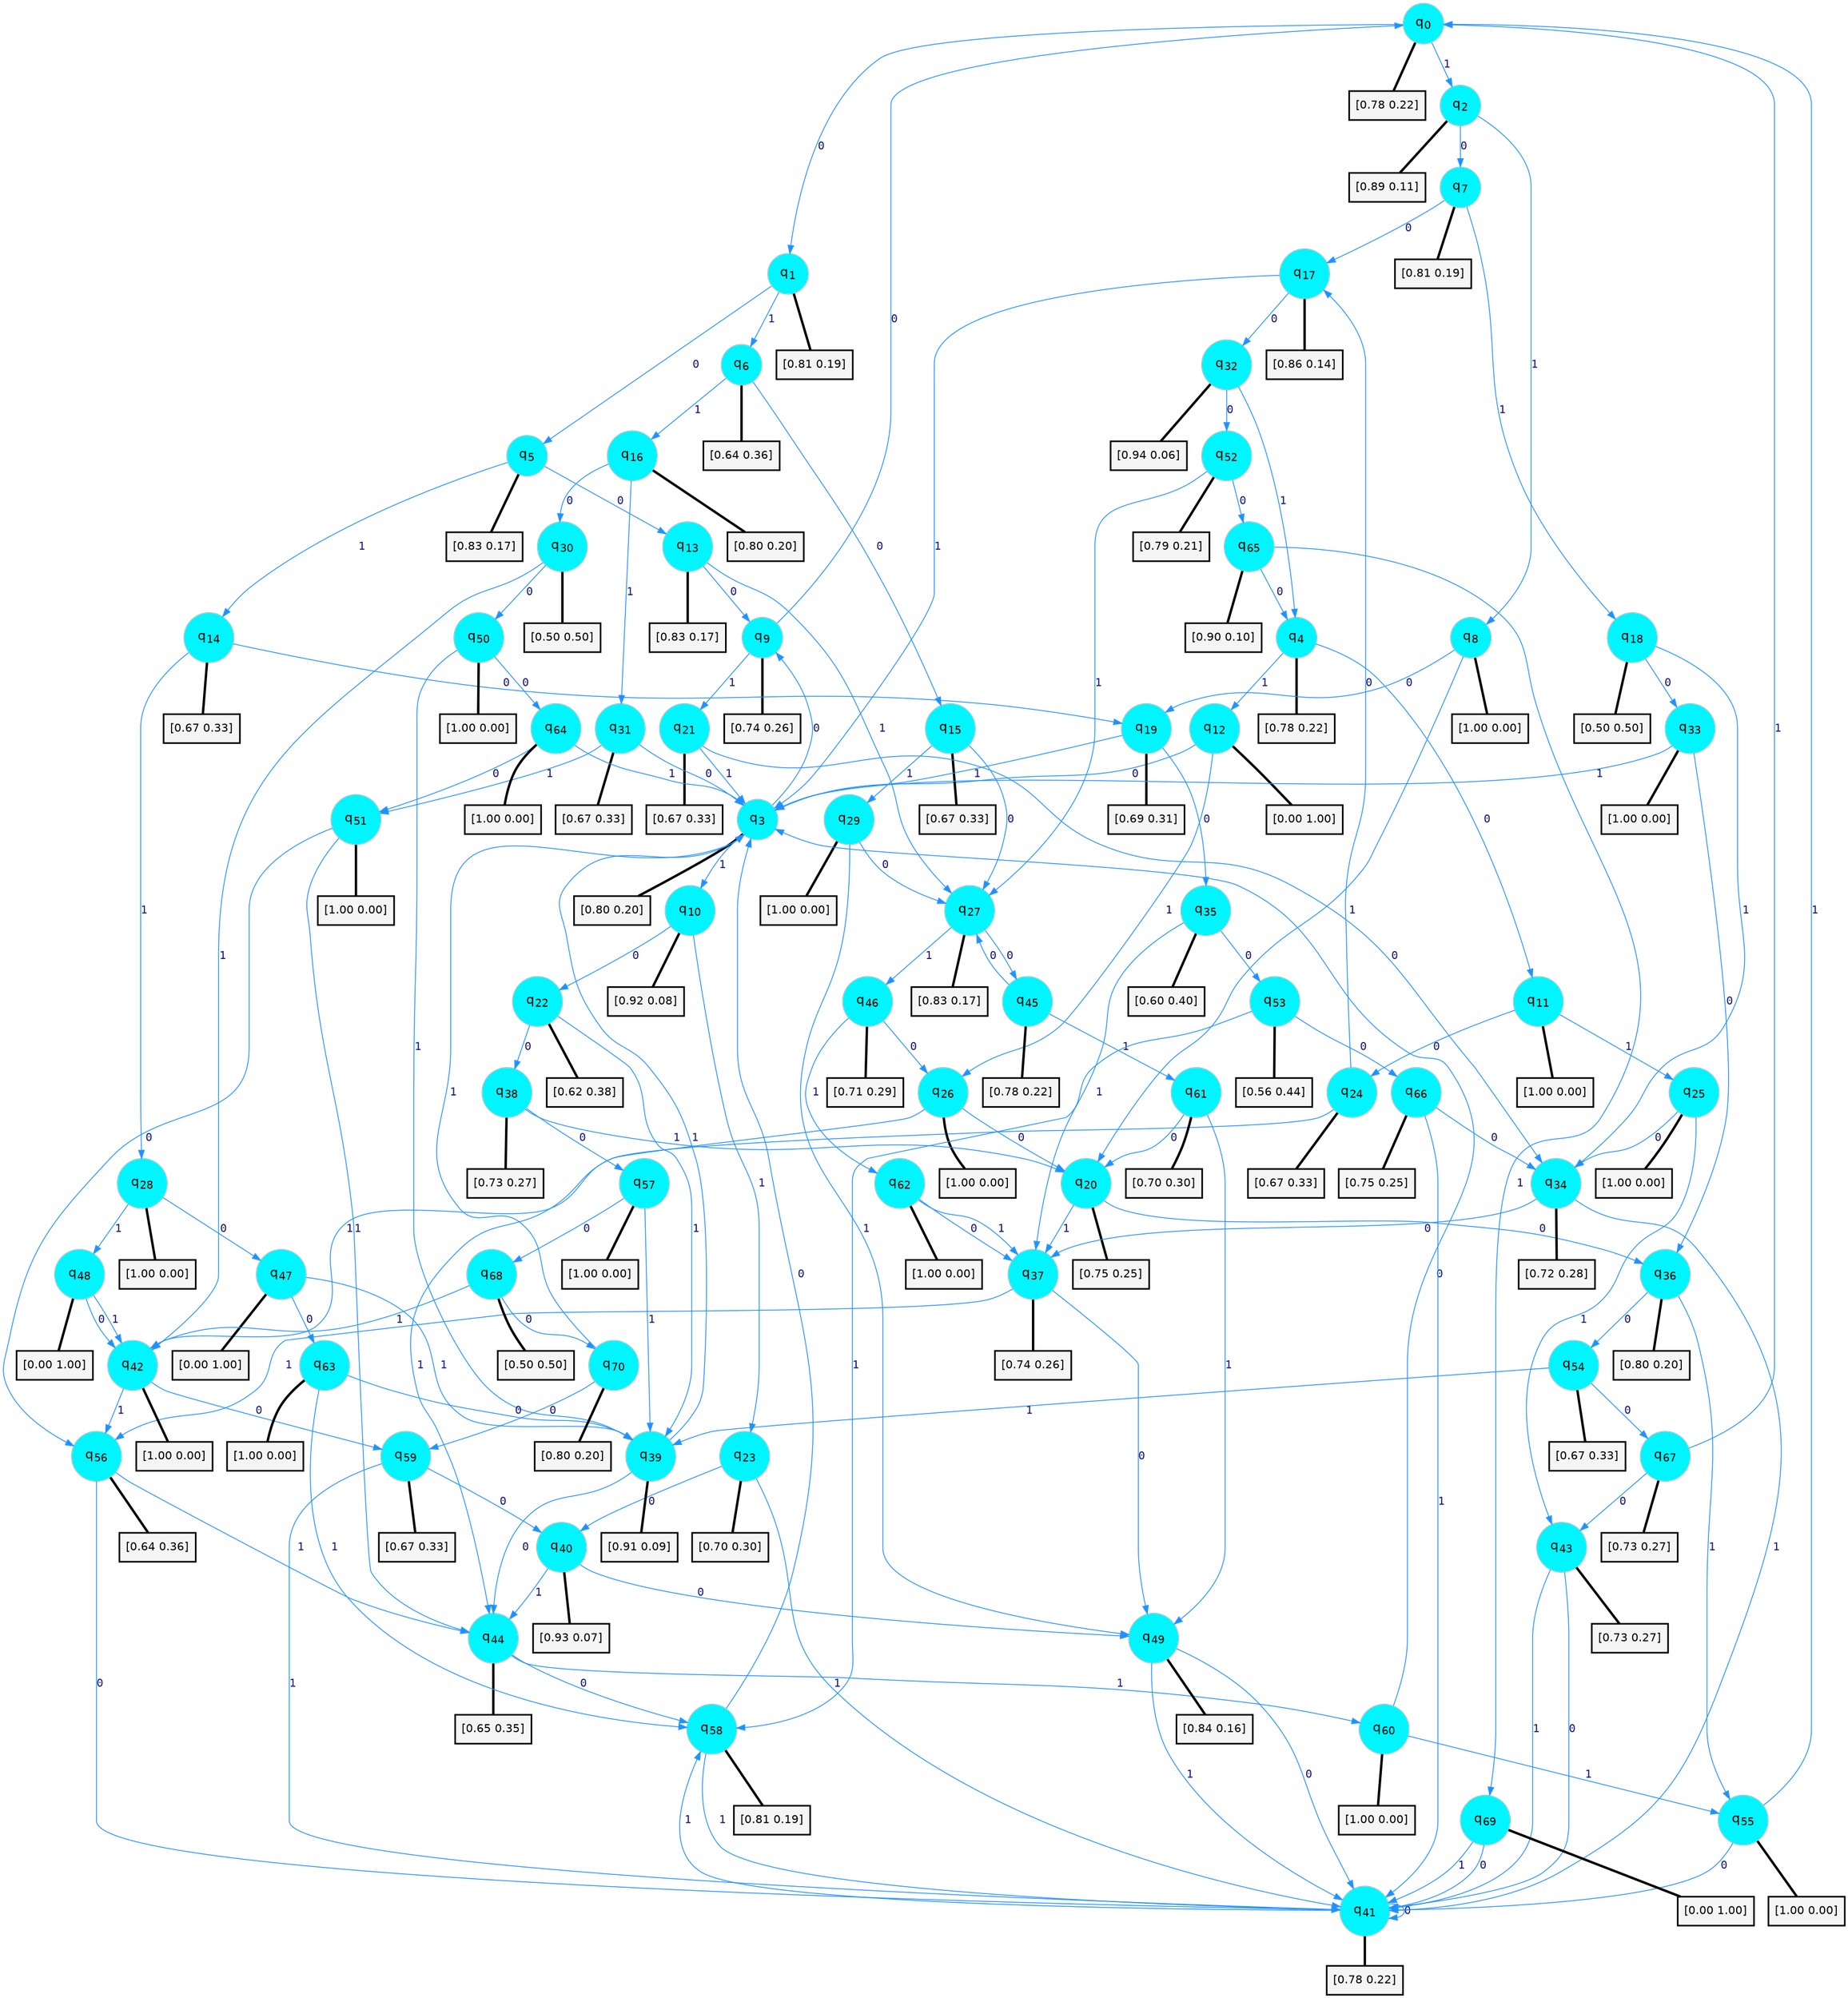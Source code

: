 digraph G {
graph [
bgcolor=transparent, dpi=300, rankdir=TD, size="40,25"];
node [
color=gray, fillcolor=turquoise1, fontcolor=black, fontname=Helvetica, fontsize=16, fontweight=bold, shape=circle, style=filled];
edge [
arrowsize=1, color=dodgerblue1, fontcolor=midnightblue, fontname=courier, fontweight=bold, penwidth=1, style=solid, weight=20];
0[label=<q<SUB>0</SUB>>];
1[label=<q<SUB>1</SUB>>];
2[label=<q<SUB>2</SUB>>];
3[label=<q<SUB>3</SUB>>];
4[label=<q<SUB>4</SUB>>];
5[label=<q<SUB>5</SUB>>];
6[label=<q<SUB>6</SUB>>];
7[label=<q<SUB>7</SUB>>];
8[label=<q<SUB>8</SUB>>];
9[label=<q<SUB>9</SUB>>];
10[label=<q<SUB>10</SUB>>];
11[label=<q<SUB>11</SUB>>];
12[label=<q<SUB>12</SUB>>];
13[label=<q<SUB>13</SUB>>];
14[label=<q<SUB>14</SUB>>];
15[label=<q<SUB>15</SUB>>];
16[label=<q<SUB>16</SUB>>];
17[label=<q<SUB>17</SUB>>];
18[label=<q<SUB>18</SUB>>];
19[label=<q<SUB>19</SUB>>];
20[label=<q<SUB>20</SUB>>];
21[label=<q<SUB>21</SUB>>];
22[label=<q<SUB>22</SUB>>];
23[label=<q<SUB>23</SUB>>];
24[label=<q<SUB>24</SUB>>];
25[label=<q<SUB>25</SUB>>];
26[label=<q<SUB>26</SUB>>];
27[label=<q<SUB>27</SUB>>];
28[label=<q<SUB>28</SUB>>];
29[label=<q<SUB>29</SUB>>];
30[label=<q<SUB>30</SUB>>];
31[label=<q<SUB>31</SUB>>];
32[label=<q<SUB>32</SUB>>];
33[label=<q<SUB>33</SUB>>];
34[label=<q<SUB>34</SUB>>];
35[label=<q<SUB>35</SUB>>];
36[label=<q<SUB>36</SUB>>];
37[label=<q<SUB>37</SUB>>];
38[label=<q<SUB>38</SUB>>];
39[label=<q<SUB>39</SUB>>];
40[label=<q<SUB>40</SUB>>];
41[label=<q<SUB>41</SUB>>];
42[label=<q<SUB>42</SUB>>];
43[label=<q<SUB>43</SUB>>];
44[label=<q<SUB>44</SUB>>];
45[label=<q<SUB>45</SUB>>];
46[label=<q<SUB>46</SUB>>];
47[label=<q<SUB>47</SUB>>];
48[label=<q<SUB>48</SUB>>];
49[label=<q<SUB>49</SUB>>];
50[label=<q<SUB>50</SUB>>];
51[label=<q<SUB>51</SUB>>];
52[label=<q<SUB>52</SUB>>];
53[label=<q<SUB>53</SUB>>];
54[label=<q<SUB>54</SUB>>];
55[label=<q<SUB>55</SUB>>];
56[label=<q<SUB>56</SUB>>];
57[label=<q<SUB>57</SUB>>];
58[label=<q<SUB>58</SUB>>];
59[label=<q<SUB>59</SUB>>];
60[label=<q<SUB>60</SUB>>];
61[label=<q<SUB>61</SUB>>];
62[label=<q<SUB>62</SUB>>];
63[label=<q<SUB>63</SUB>>];
64[label=<q<SUB>64</SUB>>];
65[label=<q<SUB>65</SUB>>];
66[label=<q<SUB>66</SUB>>];
67[label=<q<SUB>67</SUB>>];
68[label=<q<SUB>68</SUB>>];
69[label=<q<SUB>69</SUB>>];
70[label=<q<SUB>70</SUB>>];
71[label="[0.78 0.22]", shape=box,fontcolor=black, fontname=Helvetica, fontsize=14, penwidth=2, fillcolor=whitesmoke,color=black];
72[label="[0.81 0.19]", shape=box,fontcolor=black, fontname=Helvetica, fontsize=14, penwidth=2, fillcolor=whitesmoke,color=black];
73[label="[0.89 0.11]", shape=box,fontcolor=black, fontname=Helvetica, fontsize=14, penwidth=2, fillcolor=whitesmoke,color=black];
74[label="[0.80 0.20]", shape=box,fontcolor=black, fontname=Helvetica, fontsize=14, penwidth=2, fillcolor=whitesmoke,color=black];
75[label="[0.78 0.22]", shape=box,fontcolor=black, fontname=Helvetica, fontsize=14, penwidth=2, fillcolor=whitesmoke,color=black];
76[label="[0.83 0.17]", shape=box,fontcolor=black, fontname=Helvetica, fontsize=14, penwidth=2, fillcolor=whitesmoke,color=black];
77[label="[0.64 0.36]", shape=box,fontcolor=black, fontname=Helvetica, fontsize=14, penwidth=2, fillcolor=whitesmoke,color=black];
78[label="[0.81 0.19]", shape=box,fontcolor=black, fontname=Helvetica, fontsize=14, penwidth=2, fillcolor=whitesmoke,color=black];
79[label="[1.00 0.00]", shape=box,fontcolor=black, fontname=Helvetica, fontsize=14, penwidth=2, fillcolor=whitesmoke,color=black];
80[label="[0.74 0.26]", shape=box,fontcolor=black, fontname=Helvetica, fontsize=14, penwidth=2, fillcolor=whitesmoke,color=black];
81[label="[0.92 0.08]", shape=box,fontcolor=black, fontname=Helvetica, fontsize=14, penwidth=2, fillcolor=whitesmoke,color=black];
82[label="[1.00 0.00]", shape=box,fontcolor=black, fontname=Helvetica, fontsize=14, penwidth=2, fillcolor=whitesmoke,color=black];
83[label="[0.00 1.00]", shape=box,fontcolor=black, fontname=Helvetica, fontsize=14, penwidth=2, fillcolor=whitesmoke,color=black];
84[label="[0.83 0.17]", shape=box,fontcolor=black, fontname=Helvetica, fontsize=14, penwidth=2, fillcolor=whitesmoke,color=black];
85[label="[0.67 0.33]", shape=box,fontcolor=black, fontname=Helvetica, fontsize=14, penwidth=2, fillcolor=whitesmoke,color=black];
86[label="[0.67 0.33]", shape=box,fontcolor=black, fontname=Helvetica, fontsize=14, penwidth=2, fillcolor=whitesmoke,color=black];
87[label="[0.80 0.20]", shape=box,fontcolor=black, fontname=Helvetica, fontsize=14, penwidth=2, fillcolor=whitesmoke,color=black];
88[label="[0.86 0.14]", shape=box,fontcolor=black, fontname=Helvetica, fontsize=14, penwidth=2, fillcolor=whitesmoke,color=black];
89[label="[0.50 0.50]", shape=box,fontcolor=black, fontname=Helvetica, fontsize=14, penwidth=2, fillcolor=whitesmoke,color=black];
90[label="[0.69 0.31]", shape=box,fontcolor=black, fontname=Helvetica, fontsize=14, penwidth=2, fillcolor=whitesmoke,color=black];
91[label="[0.75 0.25]", shape=box,fontcolor=black, fontname=Helvetica, fontsize=14, penwidth=2, fillcolor=whitesmoke,color=black];
92[label="[0.67 0.33]", shape=box,fontcolor=black, fontname=Helvetica, fontsize=14, penwidth=2, fillcolor=whitesmoke,color=black];
93[label="[0.62 0.38]", shape=box,fontcolor=black, fontname=Helvetica, fontsize=14, penwidth=2, fillcolor=whitesmoke,color=black];
94[label="[0.70 0.30]", shape=box,fontcolor=black, fontname=Helvetica, fontsize=14, penwidth=2, fillcolor=whitesmoke,color=black];
95[label="[0.67 0.33]", shape=box,fontcolor=black, fontname=Helvetica, fontsize=14, penwidth=2, fillcolor=whitesmoke,color=black];
96[label="[1.00 0.00]", shape=box,fontcolor=black, fontname=Helvetica, fontsize=14, penwidth=2, fillcolor=whitesmoke,color=black];
97[label="[1.00 0.00]", shape=box,fontcolor=black, fontname=Helvetica, fontsize=14, penwidth=2, fillcolor=whitesmoke,color=black];
98[label="[0.83 0.17]", shape=box,fontcolor=black, fontname=Helvetica, fontsize=14, penwidth=2, fillcolor=whitesmoke,color=black];
99[label="[1.00 0.00]", shape=box,fontcolor=black, fontname=Helvetica, fontsize=14, penwidth=2, fillcolor=whitesmoke,color=black];
100[label="[1.00 0.00]", shape=box,fontcolor=black, fontname=Helvetica, fontsize=14, penwidth=2, fillcolor=whitesmoke,color=black];
101[label="[0.50 0.50]", shape=box,fontcolor=black, fontname=Helvetica, fontsize=14, penwidth=2, fillcolor=whitesmoke,color=black];
102[label="[0.67 0.33]", shape=box,fontcolor=black, fontname=Helvetica, fontsize=14, penwidth=2, fillcolor=whitesmoke,color=black];
103[label="[0.94 0.06]", shape=box,fontcolor=black, fontname=Helvetica, fontsize=14, penwidth=2, fillcolor=whitesmoke,color=black];
104[label="[1.00 0.00]", shape=box,fontcolor=black, fontname=Helvetica, fontsize=14, penwidth=2, fillcolor=whitesmoke,color=black];
105[label="[0.72 0.28]", shape=box,fontcolor=black, fontname=Helvetica, fontsize=14, penwidth=2, fillcolor=whitesmoke,color=black];
106[label="[0.60 0.40]", shape=box,fontcolor=black, fontname=Helvetica, fontsize=14, penwidth=2, fillcolor=whitesmoke,color=black];
107[label="[0.80 0.20]", shape=box,fontcolor=black, fontname=Helvetica, fontsize=14, penwidth=2, fillcolor=whitesmoke,color=black];
108[label="[0.74 0.26]", shape=box,fontcolor=black, fontname=Helvetica, fontsize=14, penwidth=2, fillcolor=whitesmoke,color=black];
109[label="[0.73 0.27]", shape=box,fontcolor=black, fontname=Helvetica, fontsize=14, penwidth=2, fillcolor=whitesmoke,color=black];
110[label="[0.91 0.09]", shape=box,fontcolor=black, fontname=Helvetica, fontsize=14, penwidth=2, fillcolor=whitesmoke,color=black];
111[label="[0.93 0.07]", shape=box,fontcolor=black, fontname=Helvetica, fontsize=14, penwidth=2, fillcolor=whitesmoke,color=black];
112[label="[0.78 0.22]", shape=box,fontcolor=black, fontname=Helvetica, fontsize=14, penwidth=2, fillcolor=whitesmoke,color=black];
113[label="[1.00 0.00]", shape=box,fontcolor=black, fontname=Helvetica, fontsize=14, penwidth=2, fillcolor=whitesmoke,color=black];
114[label="[0.73 0.27]", shape=box,fontcolor=black, fontname=Helvetica, fontsize=14, penwidth=2, fillcolor=whitesmoke,color=black];
115[label="[0.65 0.35]", shape=box,fontcolor=black, fontname=Helvetica, fontsize=14, penwidth=2, fillcolor=whitesmoke,color=black];
116[label="[0.78 0.22]", shape=box,fontcolor=black, fontname=Helvetica, fontsize=14, penwidth=2, fillcolor=whitesmoke,color=black];
117[label="[0.71 0.29]", shape=box,fontcolor=black, fontname=Helvetica, fontsize=14, penwidth=2, fillcolor=whitesmoke,color=black];
118[label="[0.00 1.00]", shape=box,fontcolor=black, fontname=Helvetica, fontsize=14, penwidth=2, fillcolor=whitesmoke,color=black];
119[label="[0.00 1.00]", shape=box,fontcolor=black, fontname=Helvetica, fontsize=14, penwidth=2, fillcolor=whitesmoke,color=black];
120[label="[0.84 0.16]", shape=box,fontcolor=black, fontname=Helvetica, fontsize=14, penwidth=2, fillcolor=whitesmoke,color=black];
121[label="[1.00 0.00]", shape=box,fontcolor=black, fontname=Helvetica, fontsize=14, penwidth=2, fillcolor=whitesmoke,color=black];
122[label="[1.00 0.00]", shape=box,fontcolor=black, fontname=Helvetica, fontsize=14, penwidth=2, fillcolor=whitesmoke,color=black];
123[label="[0.79 0.21]", shape=box,fontcolor=black, fontname=Helvetica, fontsize=14, penwidth=2, fillcolor=whitesmoke,color=black];
124[label="[0.56 0.44]", shape=box,fontcolor=black, fontname=Helvetica, fontsize=14, penwidth=2, fillcolor=whitesmoke,color=black];
125[label="[0.67 0.33]", shape=box,fontcolor=black, fontname=Helvetica, fontsize=14, penwidth=2, fillcolor=whitesmoke,color=black];
126[label="[1.00 0.00]", shape=box,fontcolor=black, fontname=Helvetica, fontsize=14, penwidth=2, fillcolor=whitesmoke,color=black];
127[label="[0.64 0.36]", shape=box,fontcolor=black, fontname=Helvetica, fontsize=14, penwidth=2, fillcolor=whitesmoke,color=black];
128[label="[1.00 0.00]", shape=box,fontcolor=black, fontname=Helvetica, fontsize=14, penwidth=2, fillcolor=whitesmoke,color=black];
129[label="[0.81 0.19]", shape=box,fontcolor=black, fontname=Helvetica, fontsize=14, penwidth=2, fillcolor=whitesmoke,color=black];
130[label="[0.67 0.33]", shape=box,fontcolor=black, fontname=Helvetica, fontsize=14, penwidth=2, fillcolor=whitesmoke,color=black];
131[label="[1.00 0.00]", shape=box,fontcolor=black, fontname=Helvetica, fontsize=14, penwidth=2, fillcolor=whitesmoke,color=black];
132[label="[0.70 0.30]", shape=box,fontcolor=black, fontname=Helvetica, fontsize=14, penwidth=2, fillcolor=whitesmoke,color=black];
133[label="[1.00 0.00]", shape=box,fontcolor=black, fontname=Helvetica, fontsize=14, penwidth=2, fillcolor=whitesmoke,color=black];
134[label="[1.00 0.00]", shape=box,fontcolor=black, fontname=Helvetica, fontsize=14, penwidth=2, fillcolor=whitesmoke,color=black];
135[label="[1.00 0.00]", shape=box,fontcolor=black, fontname=Helvetica, fontsize=14, penwidth=2, fillcolor=whitesmoke,color=black];
136[label="[0.90 0.10]", shape=box,fontcolor=black, fontname=Helvetica, fontsize=14, penwidth=2, fillcolor=whitesmoke,color=black];
137[label="[0.75 0.25]", shape=box,fontcolor=black, fontname=Helvetica, fontsize=14, penwidth=2, fillcolor=whitesmoke,color=black];
138[label="[0.73 0.27]", shape=box,fontcolor=black, fontname=Helvetica, fontsize=14, penwidth=2, fillcolor=whitesmoke,color=black];
139[label="[0.50 0.50]", shape=box,fontcolor=black, fontname=Helvetica, fontsize=14, penwidth=2, fillcolor=whitesmoke,color=black];
140[label="[0.00 1.00]", shape=box,fontcolor=black, fontname=Helvetica, fontsize=14, penwidth=2, fillcolor=whitesmoke,color=black];
141[label="[0.80 0.20]", shape=box,fontcolor=black, fontname=Helvetica, fontsize=14, penwidth=2, fillcolor=whitesmoke,color=black];
0->1 [label=0];
0->2 [label=1];
0->71 [arrowhead=none, penwidth=3,color=black];
1->5 [label=0];
1->6 [label=1];
1->72 [arrowhead=none, penwidth=3,color=black];
2->7 [label=0];
2->8 [label=1];
2->73 [arrowhead=none, penwidth=3,color=black];
3->9 [label=0];
3->10 [label=1];
3->74 [arrowhead=none, penwidth=3,color=black];
4->11 [label=0];
4->12 [label=1];
4->75 [arrowhead=none, penwidth=3,color=black];
5->13 [label=0];
5->14 [label=1];
5->76 [arrowhead=none, penwidth=3,color=black];
6->15 [label=0];
6->16 [label=1];
6->77 [arrowhead=none, penwidth=3,color=black];
7->17 [label=0];
7->18 [label=1];
7->78 [arrowhead=none, penwidth=3,color=black];
8->19 [label=0];
8->20 [label=1];
8->79 [arrowhead=none, penwidth=3,color=black];
9->0 [label=0];
9->21 [label=1];
9->80 [arrowhead=none, penwidth=3,color=black];
10->22 [label=0];
10->23 [label=1];
10->81 [arrowhead=none, penwidth=3,color=black];
11->24 [label=0];
11->25 [label=1];
11->82 [arrowhead=none, penwidth=3,color=black];
12->3 [label=0];
12->26 [label=1];
12->83 [arrowhead=none, penwidth=3,color=black];
13->9 [label=0];
13->27 [label=1];
13->84 [arrowhead=none, penwidth=3,color=black];
14->19 [label=0];
14->28 [label=1];
14->85 [arrowhead=none, penwidth=3,color=black];
15->27 [label=0];
15->29 [label=1];
15->86 [arrowhead=none, penwidth=3,color=black];
16->30 [label=0];
16->31 [label=1];
16->87 [arrowhead=none, penwidth=3,color=black];
17->32 [label=0];
17->3 [label=1];
17->88 [arrowhead=none, penwidth=3,color=black];
18->33 [label=0];
18->34 [label=1];
18->89 [arrowhead=none, penwidth=3,color=black];
19->35 [label=0];
19->3 [label=1];
19->90 [arrowhead=none, penwidth=3,color=black];
20->36 [label=0];
20->37 [label=1];
20->91 [arrowhead=none, penwidth=3,color=black];
21->34 [label=0];
21->3 [label=1];
21->92 [arrowhead=none, penwidth=3,color=black];
22->38 [label=0];
22->39 [label=1];
22->93 [arrowhead=none, penwidth=3,color=black];
23->40 [label=0];
23->41 [label=1];
23->94 [arrowhead=none, penwidth=3,color=black];
24->17 [label=0];
24->42 [label=1];
24->95 [arrowhead=none, penwidth=3,color=black];
25->34 [label=0];
25->43 [label=1];
25->96 [arrowhead=none, penwidth=3,color=black];
26->20 [label=0];
26->44 [label=1];
26->97 [arrowhead=none, penwidth=3,color=black];
27->45 [label=0];
27->46 [label=1];
27->98 [arrowhead=none, penwidth=3,color=black];
28->47 [label=0];
28->48 [label=1];
28->99 [arrowhead=none, penwidth=3,color=black];
29->27 [label=0];
29->49 [label=1];
29->100 [arrowhead=none, penwidth=3,color=black];
30->50 [label=0];
30->42 [label=1];
30->101 [arrowhead=none, penwidth=3,color=black];
31->3 [label=0];
31->51 [label=1];
31->102 [arrowhead=none, penwidth=3,color=black];
32->52 [label=0];
32->4 [label=1];
32->103 [arrowhead=none, penwidth=3,color=black];
33->36 [label=0];
33->3 [label=1];
33->104 [arrowhead=none, penwidth=3,color=black];
34->37 [label=0];
34->41 [label=1];
34->105 [arrowhead=none, penwidth=3,color=black];
35->53 [label=0];
35->37 [label=1];
35->106 [arrowhead=none, penwidth=3,color=black];
36->54 [label=0];
36->55 [label=1];
36->107 [arrowhead=none, penwidth=3,color=black];
37->49 [label=0];
37->56 [label=1];
37->108 [arrowhead=none, penwidth=3,color=black];
38->57 [label=0];
38->20 [label=1];
38->109 [arrowhead=none, penwidth=3,color=black];
39->44 [label=0];
39->3 [label=1];
39->110 [arrowhead=none, penwidth=3,color=black];
40->49 [label=0];
40->44 [label=1];
40->111 [arrowhead=none, penwidth=3,color=black];
41->41 [label=0];
41->58 [label=1];
41->112 [arrowhead=none, penwidth=3,color=black];
42->59 [label=0];
42->56 [label=1];
42->113 [arrowhead=none, penwidth=3,color=black];
43->41 [label=0];
43->41 [label=1];
43->114 [arrowhead=none, penwidth=3,color=black];
44->58 [label=0];
44->60 [label=1];
44->115 [arrowhead=none, penwidth=3,color=black];
45->27 [label=0];
45->61 [label=1];
45->116 [arrowhead=none, penwidth=3,color=black];
46->26 [label=0];
46->62 [label=1];
46->117 [arrowhead=none, penwidth=3,color=black];
47->63 [label=0];
47->39 [label=1];
47->118 [arrowhead=none, penwidth=3,color=black];
48->42 [label=0];
48->42 [label=1];
48->119 [arrowhead=none, penwidth=3,color=black];
49->41 [label=0];
49->41 [label=1];
49->120 [arrowhead=none, penwidth=3,color=black];
50->64 [label=0];
50->39 [label=1];
50->121 [arrowhead=none, penwidth=3,color=black];
51->56 [label=0];
51->44 [label=1];
51->122 [arrowhead=none, penwidth=3,color=black];
52->65 [label=0];
52->27 [label=1];
52->123 [arrowhead=none, penwidth=3,color=black];
53->66 [label=0];
53->58 [label=1];
53->124 [arrowhead=none, penwidth=3,color=black];
54->67 [label=0];
54->39 [label=1];
54->125 [arrowhead=none, penwidth=3,color=black];
55->41 [label=0];
55->0 [label=1];
55->126 [arrowhead=none, penwidth=3,color=black];
56->41 [label=0];
56->44 [label=1];
56->127 [arrowhead=none, penwidth=3,color=black];
57->68 [label=0];
57->39 [label=1];
57->128 [arrowhead=none, penwidth=3,color=black];
58->3 [label=0];
58->41 [label=1];
58->129 [arrowhead=none, penwidth=3,color=black];
59->40 [label=0];
59->41 [label=1];
59->130 [arrowhead=none, penwidth=3,color=black];
60->3 [label=0];
60->55 [label=1];
60->131 [arrowhead=none, penwidth=3,color=black];
61->20 [label=0];
61->49 [label=1];
61->132 [arrowhead=none, penwidth=3,color=black];
62->37 [label=0];
62->37 [label=1];
62->133 [arrowhead=none, penwidth=3,color=black];
63->39 [label=0];
63->58 [label=1];
63->134 [arrowhead=none, penwidth=3,color=black];
64->51 [label=0];
64->3 [label=1];
64->135 [arrowhead=none, penwidth=3,color=black];
65->4 [label=0];
65->69 [label=1];
65->136 [arrowhead=none, penwidth=3,color=black];
66->34 [label=0];
66->41 [label=1];
66->137 [arrowhead=none, penwidth=3,color=black];
67->43 [label=0];
67->0 [label=1];
67->138 [arrowhead=none, penwidth=3,color=black];
68->70 [label=0];
68->42 [label=1];
68->139 [arrowhead=none, penwidth=3,color=black];
69->41 [label=0];
69->41 [label=1];
69->140 [arrowhead=none, penwidth=3,color=black];
70->59 [label=0];
70->3 [label=1];
70->141 [arrowhead=none, penwidth=3,color=black];
}
